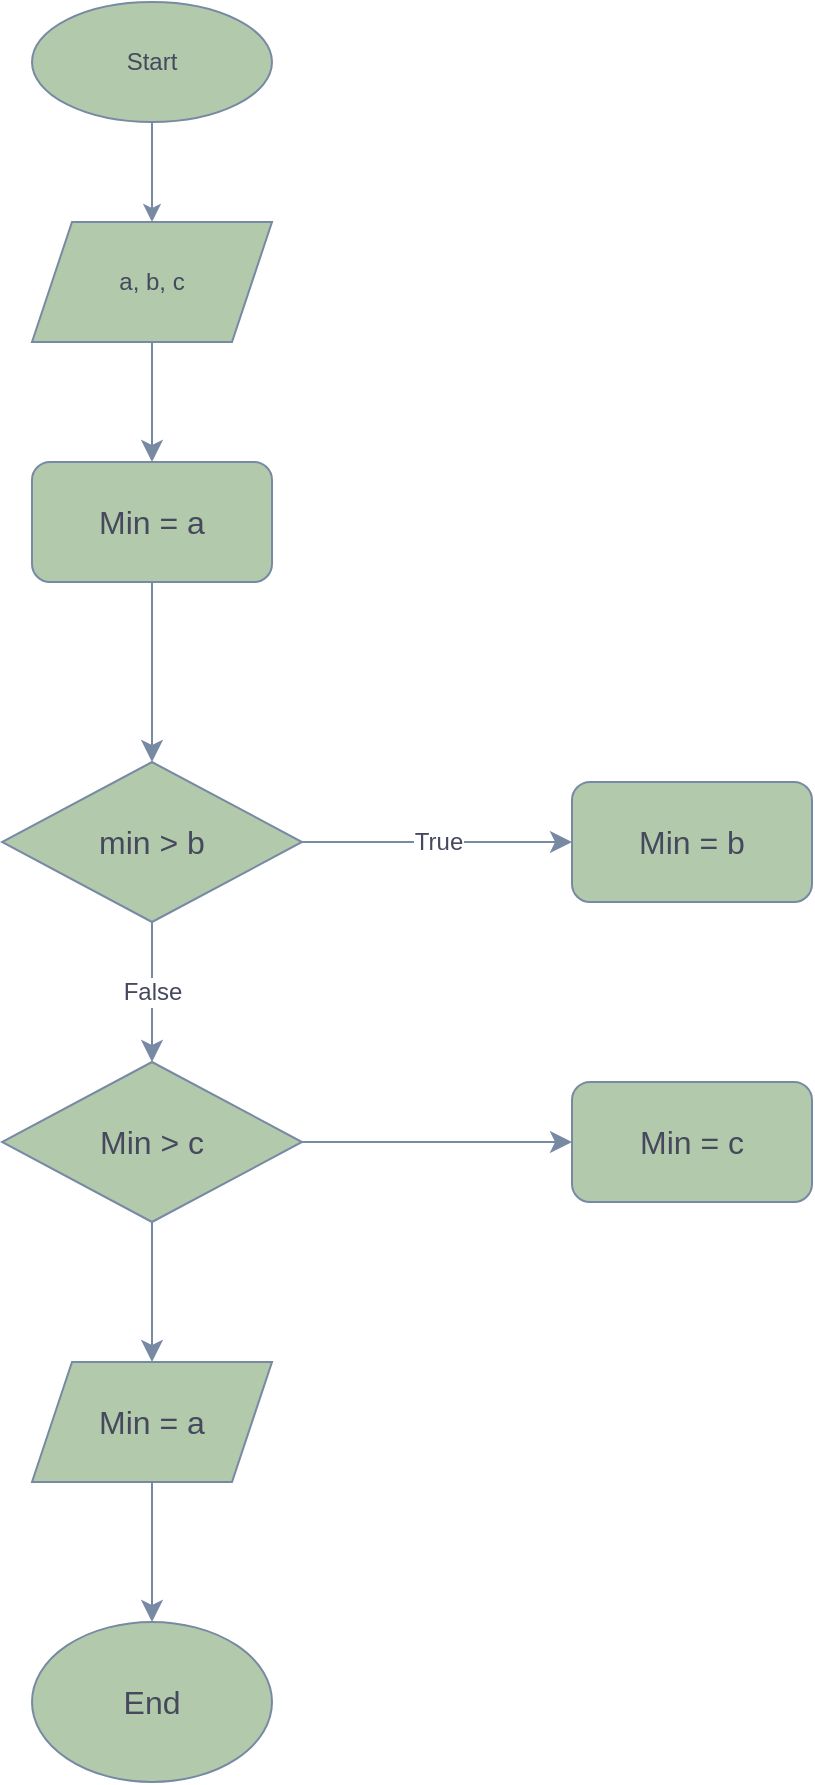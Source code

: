 <mxfile version="22.0.8" type="device">
  <diagram id="C5RBs43oDa-KdzZeNtuy" name="Page-1">
    <mxGraphModel dx="1059" dy="640" grid="1" gridSize="10" guides="1" tooltips="1" connect="1" arrows="1" fold="1" page="1" pageScale="1" pageWidth="1169" pageHeight="1654" math="0" shadow="0">
      <root>
        <mxCell id="WIyWlLk6GJQsqaUBKTNV-0" />
        <mxCell id="WIyWlLk6GJQsqaUBKTNV-1" parent="WIyWlLk6GJQsqaUBKTNV-0" />
        <mxCell id="8di1I2egXfdoKpN5MC8w-4" value="" style="edgeStyle=orthogonalEdgeStyle;rounded=0;orthogonalLoop=1;jettySize=auto;html=1;labelBackgroundColor=none;strokeColor=#788AA3;fontColor=default;" parent="WIyWlLk6GJQsqaUBKTNV-1" source="8di1I2egXfdoKpN5MC8w-0" target="8di1I2egXfdoKpN5MC8w-3" edge="1">
          <mxGeometry relative="1" as="geometry" />
        </mxCell>
        <mxCell id="8di1I2egXfdoKpN5MC8w-0" value="Start" style="ellipse;whiteSpace=wrap;html=1;labelBackgroundColor=none;fillColor=#B2C9AB;strokeColor=#788AA3;fontColor=#46495D;" parent="WIyWlLk6GJQsqaUBKTNV-1" vertex="1">
          <mxGeometry x="220" y="40" width="120" height="60" as="geometry" />
        </mxCell>
        <mxCell id="8di1I2egXfdoKpN5MC8w-1" style="edgeStyle=orthogonalEdgeStyle;rounded=0;orthogonalLoop=1;jettySize=auto;html=1;exitX=0.5;exitY=1;exitDx=0;exitDy=0;labelBackgroundColor=none;strokeColor=#788AA3;fontColor=default;" parent="WIyWlLk6GJQsqaUBKTNV-1" source="8di1I2egXfdoKpN5MC8w-0" target="8di1I2egXfdoKpN5MC8w-0" edge="1">
          <mxGeometry relative="1" as="geometry" />
        </mxCell>
        <mxCell id="tpwg7CqlUIHtKhFKui1T-86" value="" style="edgeStyle=none;curved=1;rounded=0;orthogonalLoop=1;jettySize=auto;html=1;strokeColor=#788AA3;fontSize=12;fontColor=#46495D;startSize=8;endSize=8;fillColor=#B2C9AB;" edge="1" parent="WIyWlLk6GJQsqaUBKTNV-1" source="8di1I2egXfdoKpN5MC8w-3" target="tpwg7CqlUIHtKhFKui1T-68">
          <mxGeometry relative="1" as="geometry" />
        </mxCell>
        <mxCell id="8di1I2egXfdoKpN5MC8w-3" value="a, b, c" style="shape=parallelogram;perimeter=parallelogramPerimeter;whiteSpace=wrap;html=1;fixedSize=1;labelBackgroundColor=none;fillColor=#B2C9AB;strokeColor=#788AA3;fontColor=#46495D;" parent="WIyWlLk6GJQsqaUBKTNV-1" vertex="1">
          <mxGeometry x="220" y="150" width="120" height="60" as="geometry" />
        </mxCell>
        <mxCell id="tpwg7CqlUIHtKhFKui1T-74" value="" style="edgeStyle=none;curved=1;rounded=0;orthogonalLoop=1;jettySize=auto;html=1;strokeColor=#788AA3;fontSize=12;fontColor=#46495D;startSize=8;endSize=8;fillColor=#B2C9AB;" edge="1" parent="WIyWlLk6GJQsqaUBKTNV-1" source="tpwg7CqlUIHtKhFKui1T-68">
          <mxGeometry relative="1" as="geometry">
            <mxPoint x="280" y="420" as="targetPoint" />
          </mxGeometry>
        </mxCell>
        <mxCell id="tpwg7CqlUIHtKhFKui1T-68" value="Min = a" style="rounded=1;whiteSpace=wrap;html=1;strokeColor=#788AA3;fontSize=16;fontColor=#46495D;fillColor=#B2C9AB;" vertex="1" parent="WIyWlLk6GJQsqaUBKTNV-1">
          <mxGeometry x="220" y="270" width="120" height="60" as="geometry" />
        </mxCell>
        <mxCell id="tpwg7CqlUIHtKhFKui1T-77" value="True" style="edgeStyle=none;curved=1;rounded=0;orthogonalLoop=1;jettySize=auto;html=1;strokeColor=#788AA3;fontSize=12;fontColor=#46495D;startSize=8;endSize=8;fillColor=#B2C9AB;" edge="1" parent="WIyWlLk6GJQsqaUBKTNV-1" source="tpwg7CqlUIHtKhFKui1T-75" target="tpwg7CqlUIHtKhFKui1T-76">
          <mxGeometry relative="1" as="geometry" />
        </mxCell>
        <mxCell id="tpwg7CqlUIHtKhFKui1T-79" value="False" style="edgeStyle=none;curved=1;rounded=0;orthogonalLoop=1;jettySize=auto;html=1;strokeColor=#788AA3;fontSize=12;fontColor=#46495D;startSize=8;endSize=8;fillColor=#B2C9AB;" edge="1" parent="WIyWlLk6GJQsqaUBKTNV-1" source="tpwg7CqlUIHtKhFKui1T-75" target="tpwg7CqlUIHtKhFKui1T-78">
          <mxGeometry relative="1" as="geometry" />
        </mxCell>
        <mxCell id="tpwg7CqlUIHtKhFKui1T-75" value="min &amp;gt; b" style="rhombus;whiteSpace=wrap;html=1;strokeColor=#788AA3;fontSize=16;fontColor=#46495D;fillColor=#B2C9AB;" vertex="1" parent="WIyWlLk6GJQsqaUBKTNV-1">
          <mxGeometry x="205" y="420" width="150" height="80" as="geometry" />
        </mxCell>
        <mxCell id="tpwg7CqlUIHtKhFKui1T-76" value="Min = b" style="rounded=1;whiteSpace=wrap;html=1;fontSize=16;fillColor=#B2C9AB;strokeColor=#788AA3;fontColor=#46495D;" vertex="1" parent="WIyWlLk6GJQsqaUBKTNV-1">
          <mxGeometry x="490" y="430" width="120" height="60" as="geometry" />
        </mxCell>
        <mxCell id="tpwg7CqlUIHtKhFKui1T-81" value="" style="edgeStyle=none;curved=1;rounded=0;orthogonalLoop=1;jettySize=auto;html=1;strokeColor=#788AA3;fontSize=12;fontColor=#46495D;startSize=8;endSize=8;fillColor=#B2C9AB;" edge="1" parent="WIyWlLk6GJQsqaUBKTNV-1" source="tpwg7CqlUIHtKhFKui1T-78" target="tpwg7CqlUIHtKhFKui1T-80">
          <mxGeometry relative="1" as="geometry" />
        </mxCell>
        <mxCell id="tpwg7CqlUIHtKhFKui1T-83" value="" style="edgeStyle=none;curved=1;rounded=0;orthogonalLoop=1;jettySize=auto;html=1;strokeColor=#788AA3;fontSize=12;fontColor=#46495D;startSize=8;endSize=8;fillColor=#B2C9AB;" edge="1" parent="WIyWlLk6GJQsqaUBKTNV-1" source="tpwg7CqlUIHtKhFKui1T-78" target="tpwg7CqlUIHtKhFKui1T-82">
          <mxGeometry relative="1" as="geometry" />
        </mxCell>
        <mxCell id="tpwg7CqlUIHtKhFKui1T-78" value="Min &amp;gt; c" style="rhombus;whiteSpace=wrap;html=1;strokeColor=#788AA3;fontSize=16;fontColor=#46495D;fillColor=#B2C9AB;" vertex="1" parent="WIyWlLk6GJQsqaUBKTNV-1">
          <mxGeometry x="205" y="570" width="150" height="80" as="geometry" />
        </mxCell>
        <mxCell id="tpwg7CqlUIHtKhFKui1T-80" value="Min = c" style="rounded=1;whiteSpace=wrap;html=1;fontSize=16;fillColor=#B2C9AB;strokeColor=#788AA3;fontColor=#46495D;" vertex="1" parent="WIyWlLk6GJQsqaUBKTNV-1">
          <mxGeometry x="490" y="580" width="120" height="60" as="geometry" />
        </mxCell>
        <mxCell id="tpwg7CqlUIHtKhFKui1T-85" value="" style="edgeStyle=none;curved=1;rounded=0;orthogonalLoop=1;jettySize=auto;html=1;strokeColor=#788AA3;fontSize=12;fontColor=#46495D;startSize=8;endSize=8;fillColor=#B2C9AB;" edge="1" parent="WIyWlLk6GJQsqaUBKTNV-1" source="tpwg7CqlUIHtKhFKui1T-82" target="tpwg7CqlUIHtKhFKui1T-84">
          <mxGeometry relative="1" as="geometry" />
        </mxCell>
        <mxCell id="tpwg7CqlUIHtKhFKui1T-82" value="Min = a" style="shape=parallelogram;perimeter=parallelogramPerimeter;whiteSpace=wrap;html=1;fixedSize=1;strokeColor=#788AA3;fontSize=16;fontColor=#46495D;fillColor=#B2C9AB;" vertex="1" parent="WIyWlLk6GJQsqaUBKTNV-1">
          <mxGeometry x="220" y="720" width="120" height="60" as="geometry" />
        </mxCell>
        <mxCell id="tpwg7CqlUIHtKhFKui1T-84" value="End" style="ellipse;whiteSpace=wrap;html=1;strokeColor=#788AA3;fontSize=16;fontColor=#46495D;fillColor=#B2C9AB;" vertex="1" parent="WIyWlLk6GJQsqaUBKTNV-1">
          <mxGeometry x="220" y="850" width="120" height="80" as="geometry" />
        </mxCell>
      </root>
    </mxGraphModel>
  </diagram>
</mxfile>
